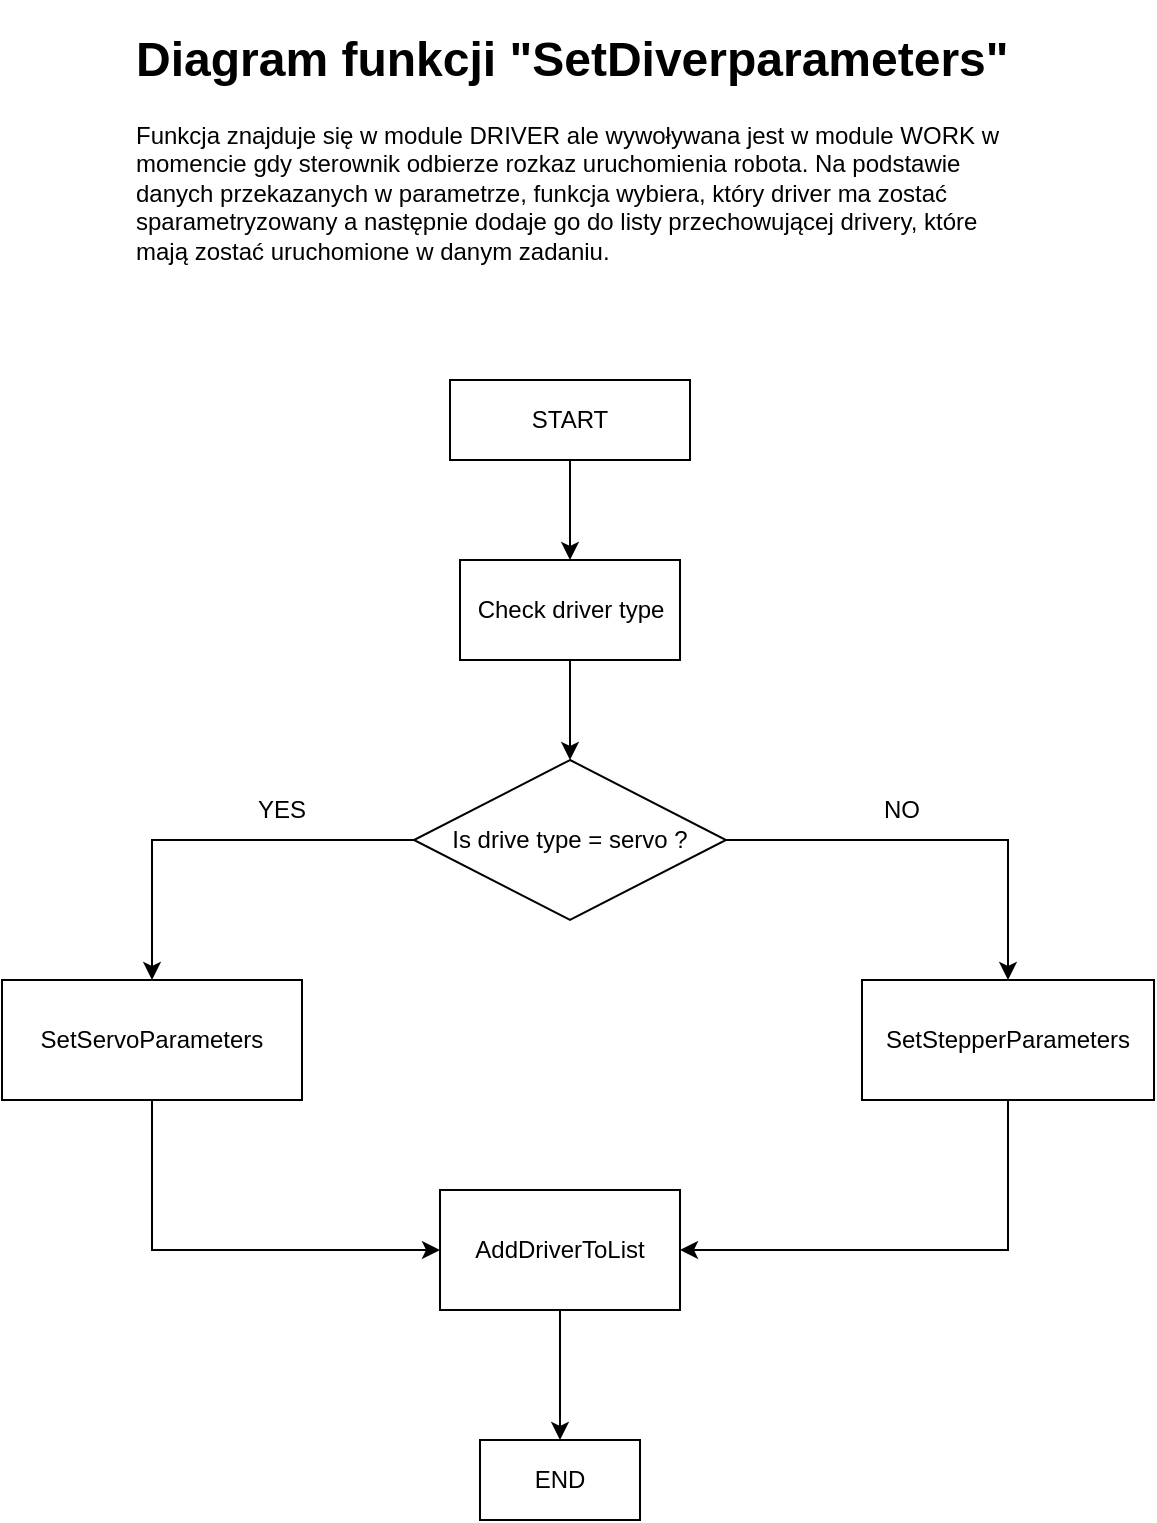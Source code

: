 <mxfile version="20.2.3" type="device"><diagram id="gv7Jtyo16hrTvmMSzF-C" name="Strona-1"><mxGraphModel dx="1422" dy="762" grid="1" gridSize="10" guides="1" tooltips="1" connect="1" arrows="1" fold="1" page="1" pageScale="1" pageWidth="827" pageHeight="1169" background="none" math="0" shadow="0"><root><mxCell id="0"/><mxCell id="1" parent="0"/><mxCell id="qk5m6VvsCOskTN0jyY1z-11" style="edgeStyle=orthogonalEdgeStyle;rounded=0;orthogonalLoop=1;jettySize=auto;html=1;exitX=0.5;exitY=1;exitDx=0;exitDy=0;entryX=0.5;entryY=0;entryDx=0;entryDy=0;" edge="1" parent="1" source="qk5m6VvsCOskTN0jyY1z-1" target="qk5m6VvsCOskTN0jyY1z-10"><mxGeometry relative="1" as="geometry"/></mxCell><mxCell id="qk5m6VvsCOskTN0jyY1z-1" value="START" style="rounded=0;whiteSpace=wrap;html=1;" vertex="1" parent="1"><mxGeometry x="350" y="220" width="120" height="40" as="geometry"/></mxCell><mxCell id="qk5m6VvsCOskTN0jyY1z-15" style="edgeStyle=orthogonalEdgeStyle;rounded=0;orthogonalLoop=1;jettySize=auto;html=1;exitX=0;exitY=0.5;exitDx=0;exitDy=0;entryX=0.5;entryY=0;entryDx=0;entryDy=0;" edge="1" parent="1" source="qk5m6VvsCOskTN0jyY1z-3" target="qk5m6VvsCOskTN0jyY1z-13"><mxGeometry relative="1" as="geometry"/></mxCell><mxCell id="qk5m6VvsCOskTN0jyY1z-16" style="edgeStyle=orthogonalEdgeStyle;rounded=0;orthogonalLoop=1;jettySize=auto;html=1;exitX=1;exitY=0.5;exitDx=0;exitDy=0;entryX=0.5;entryY=0;entryDx=0;entryDy=0;" edge="1" parent="1" source="qk5m6VvsCOskTN0jyY1z-3" target="qk5m6VvsCOskTN0jyY1z-14"><mxGeometry relative="1" as="geometry"/></mxCell><mxCell id="qk5m6VvsCOskTN0jyY1z-3" value="Is drive type = servo ?" style="rhombus;whiteSpace=wrap;html=1;" vertex="1" parent="1"><mxGeometry x="332" y="410" width="156" height="80" as="geometry"/></mxCell><mxCell id="qk5m6VvsCOskTN0jyY1z-12" style="edgeStyle=orthogonalEdgeStyle;rounded=0;orthogonalLoop=1;jettySize=auto;html=1;exitX=0.5;exitY=1;exitDx=0;exitDy=0;entryX=0.5;entryY=0;entryDx=0;entryDy=0;" edge="1" parent="1" source="qk5m6VvsCOskTN0jyY1z-10" target="qk5m6VvsCOskTN0jyY1z-3"><mxGeometry relative="1" as="geometry"/></mxCell><mxCell id="qk5m6VvsCOskTN0jyY1z-10" value="Check driver type" style="html=1;" vertex="1" parent="1"><mxGeometry x="355" y="310" width="110" height="50" as="geometry"/></mxCell><mxCell id="qk5m6VvsCOskTN0jyY1z-21" style="edgeStyle=orthogonalEdgeStyle;rounded=0;orthogonalLoop=1;jettySize=auto;html=1;exitX=0.5;exitY=1;exitDx=0;exitDy=0;entryX=0;entryY=0.5;entryDx=0;entryDy=0;" edge="1" parent="1" source="qk5m6VvsCOskTN0jyY1z-13" target="qk5m6VvsCOskTN0jyY1z-19"><mxGeometry relative="1" as="geometry"/></mxCell><mxCell id="qk5m6VvsCOskTN0jyY1z-13" value="SetServoParameters" style="rounded=0;whiteSpace=wrap;html=1;" vertex="1" parent="1"><mxGeometry x="126" y="520" width="150" height="60" as="geometry"/></mxCell><mxCell id="qk5m6VvsCOskTN0jyY1z-20" style="edgeStyle=orthogonalEdgeStyle;rounded=0;orthogonalLoop=1;jettySize=auto;html=1;exitX=0.5;exitY=1;exitDx=0;exitDy=0;entryX=1;entryY=0.5;entryDx=0;entryDy=0;" edge="1" parent="1" source="qk5m6VvsCOskTN0jyY1z-14" target="qk5m6VvsCOskTN0jyY1z-19"><mxGeometry relative="1" as="geometry"/></mxCell><mxCell id="qk5m6VvsCOskTN0jyY1z-14" value="SetStepperParameters" style="rounded=0;whiteSpace=wrap;html=1;" vertex="1" parent="1"><mxGeometry x="556" y="520" width="146" height="60" as="geometry"/></mxCell><mxCell id="qk5m6VvsCOskTN0jyY1z-17" value="YES" style="text;html=1;strokeColor=none;fillColor=none;align=center;verticalAlign=middle;whiteSpace=wrap;rounded=0;" vertex="1" parent="1"><mxGeometry x="236" y="420" width="60" height="30" as="geometry"/></mxCell><mxCell id="qk5m6VvsCOskTN0jyY1z-18" value="NO" style="text;html=1;strokeColor=none;fillColor=none;align=center;verticalAlign=middle;whiteSpace=wrap;rounded=0;" vertex="1" parent="1"><mxGeometry x="546" y="420" width="60" height="30" as="geometry"/></mxCell><mxCell id="qk5m6VvsCOskTN0jyY1z-23" style="edgeStyle=orthogonalEdgeStyle;rounded=0;orthogonalLoop=1;jettySize=auto;html=1;exitX=0.5;exitY=1;exitDx=0;exitDy=0;entryX=0.5;entryY=0;entryDx=0;entryDy=0;" edge="1" parent="1" source="qk5m6VvsCOskTN0jyY1z-19" target="qk5m6VvsCOskTN0jyY1z-22"><mxGeometry relative="1" as="geometry"/></mxCell><mxCell id="qk5m6VvsCOskTN0jyY1z-19" value="AddDriverToList" style="rounded=0;whiteSpace=wrap;html=1;" vertex="1" parent="1"><mxGeometry x="345" y="625" width="120" height="60" as="geometry"/></mxCell><mxCell id="qk5m6VvsCOskTN0jyY1z-22" value="END" style="rounded=0;whiteSpace=wrap;html=1;" vertex="1" parent="1"><mxGeometry x="365" y="750" width="80" height="40" as="geometry"/></mxCell><mxCell id="qk5m6VvsCOskTN0jyY1z-25" value="&lt;h1&gt;Diagram funkcji &quot;SetDiverparameters&quot;&lt;/h1&gt;&lt;p&gt;Funkcja znajduje się w module DRIVER ale wywoływana jest w module WORK w momencie gdy sterownik odbierze rozkaz uruchomienia robota. Na podstawie danych przekazanych w parametrze, funkcja wybiera, który driver ma zostać sparametryzowany a następnie dodaje go do listy przechowującej drivery, które mają zostać uruchomione w danym zadaniu.&lt;/p&gt;" style="text;html=1;strokeColor=none;fillColor=none;spacing=5;spacingTop=-20;whiteSpace=wrap;overflow=hidden;rounded=0;" vertex="1" parent="1"><mxGeometry x="188" y="40" width="451" height="130" as="geometry"/></mxCell></root></mxGraphModel></diagram></mxfile>